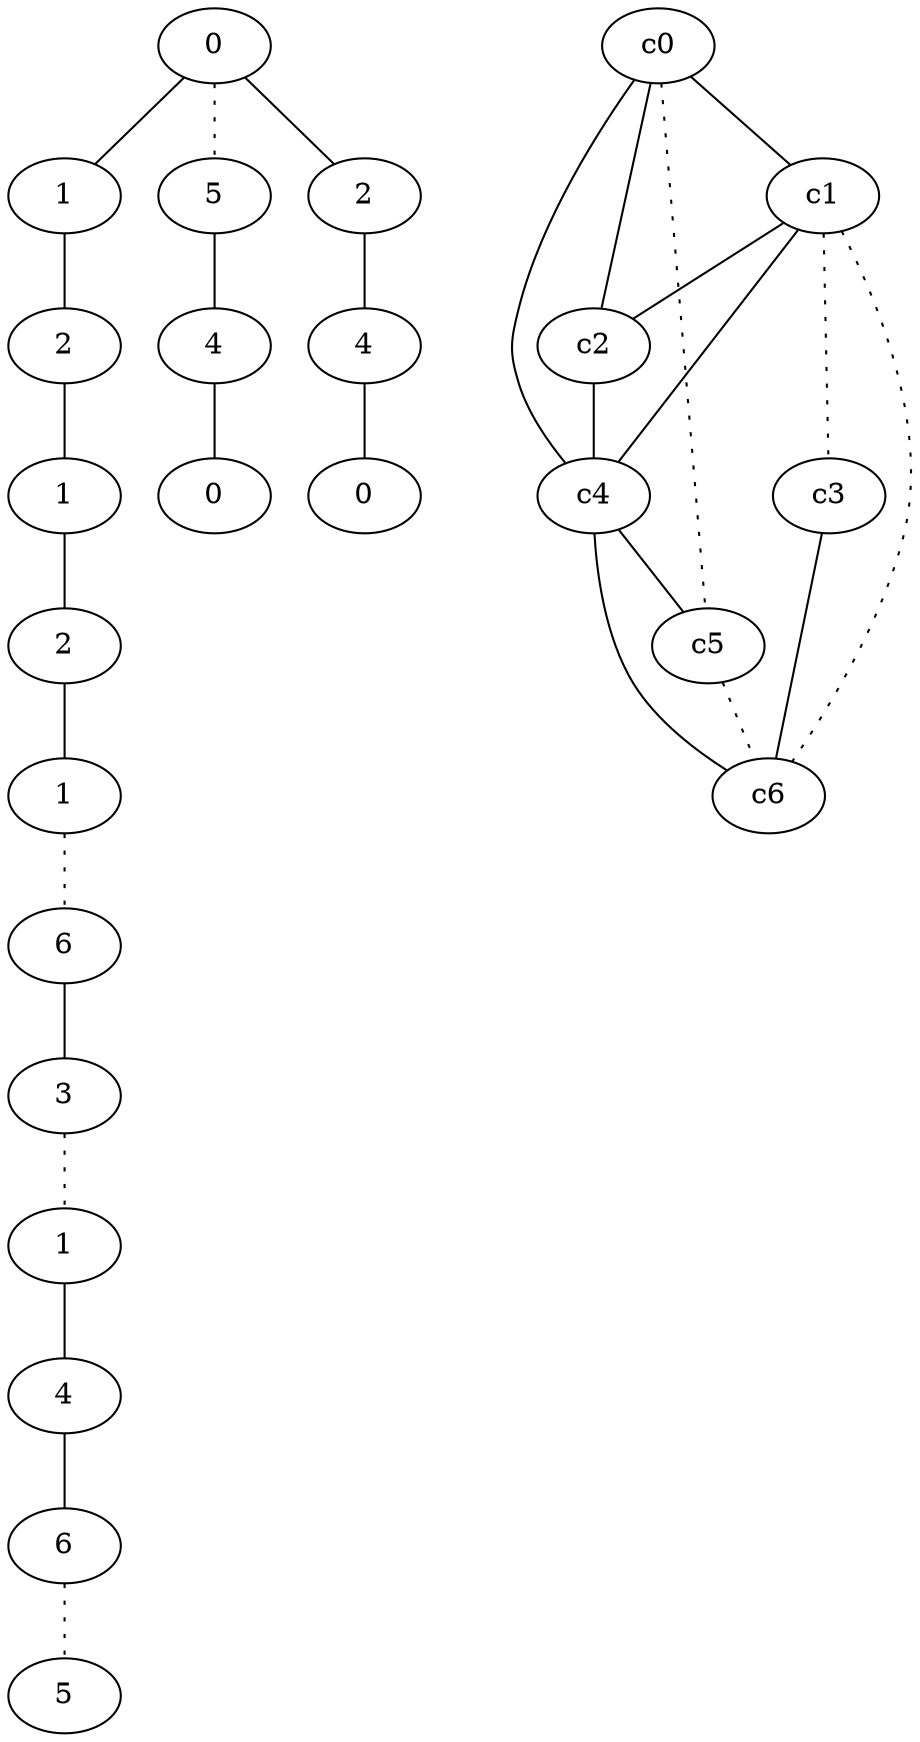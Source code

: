 graph {
a0[label=0];
a1[label=1];
a2[label=2];
a3[label=1];
a4[label=2];
a5[label=1];
a6[label=6];
a7[label=3];
a8[label=1];
a9[label=4];
a10[label=6];
a11[label=5];
a12[label=5];
a13[label=4];
a14[label=0];
a15[label=2];
a16[label=4];
a17[label=0];
a0 -- a1;
a0 -- a12 [style=dotted];
a0 -- a15;
a1 -- a2;
a2 -- a3;
a3 -- a4;
a4 -- a5;
a5 -- a6 [style=dotted];
a6 -- a7;
a7 -- a8 [style=dotted];
a8 -- a9;
a9 -- a10;
a10 -- a11 [style=dotted];
a12 -- a13;
a13 -- a14;
a15 -- a16;
a16 -- a17;
c0 -- c1;
c0 -- c2;
c0 -- c4;
c0 -- c5 [style=dotted];
c1 -- c2;
c1 -- c3 [style=dotted];
c1 -- c4;
c1 -- c6 [style=dotted];
c2 -- c4;
c3 -- c6;
c4 -- c5;
c4 -- c6;
c5 -- c6 [style=dotted];
}

